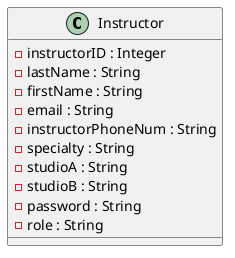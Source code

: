
@startuml
class Instructor {
    - instructorID : Integer
    - lastName : String
    - firstName : String
    - email : String
    - instructorPhoneNum : String
    - specialty : String
    - studioA : String
    - studioB : String
    - password : String
    - role : String

}

@enduml
